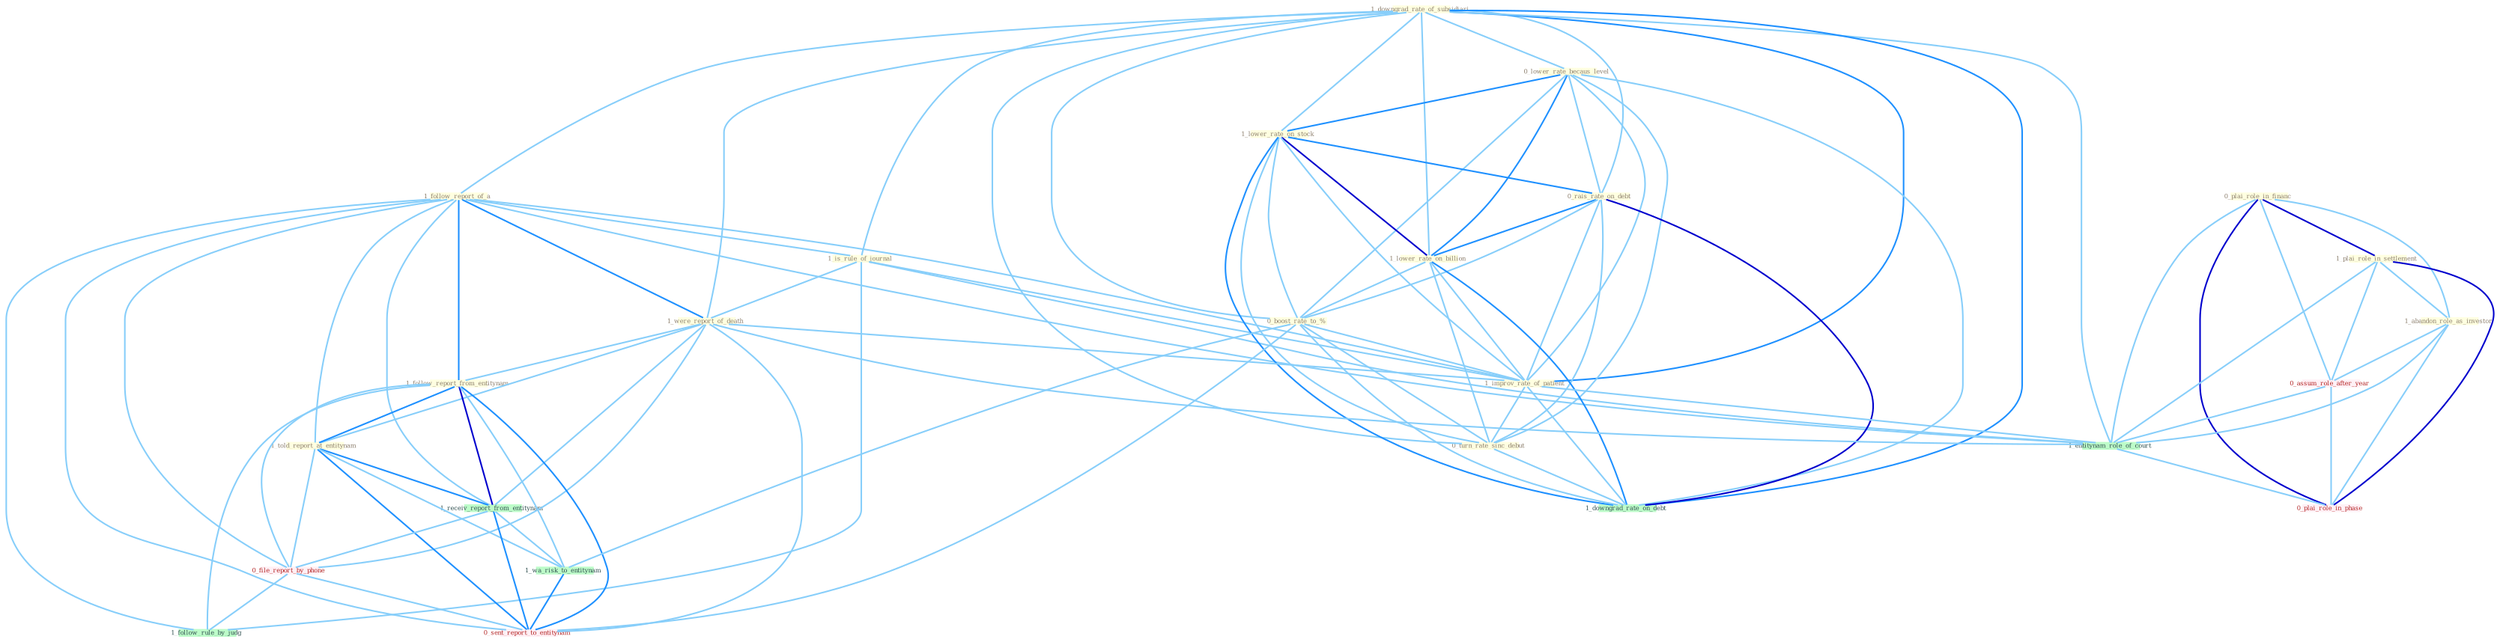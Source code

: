 Graph G{ 
    node
    [shape=polygon,style=filled,width=.5,height=.06,color="#BDFCC9",fixedsize=true,fontsize=4,
    fontcolor="#2f4f4f"];
    {node
    [color="#ffffe0", fontcolor="#8b7d6b"] "1_downgrad_rate_of_subsidiari " "1_follow_report_of_a " "1_is_rule_of_journal " "0_lower_rate_becaus_level " "1_lower_rate_on_stock " "0_rais_rate_on_debt " "0_plai_role_in_financ " "1_lower_rate_on_billion " "1_were_report_of_death " "1_follow_report_from_entitynam " "0_boost_rate_to_% " "1_improv_rate_of_patient " "1_plai_role_in_settlement " "0_turn_rate_sinc_debut " "1_told_report_at_entitynam " "1_abandon_role_as_investor "}
{node [color="#fff0f5", fontcolor="#b22222"] "0_assum_role_after_year " "0_file_report_by_phone " "0_sent_report_to_entitynam " "0_plai_role_in_phase "}
edge [color="#B0E2FF"];

	"1_downgrad_rate_of_subsidiari " -- "1_follow_report_of_a " [w="1", color="#87cefa" ];
	"1_downgrad_rate_of_subsidiari " -- "1_is_rule_of_journal " [w="1", color="#87cefa" ];
	"1_downgrad_rate_of_subsidiari " -- "0_lower_rate_becaus_level " [w="1", color="#87cefa" ];
	"1_downgrad_rate_of_subsidiari " -- "1_lower_rate_on_stock " [w="1", color="#87cefa" ];
	"1_downgrad_rate_of_subsidiari " -- "0_rais_rate_on_debt " [w="1", color="#87cefa" ];
	"1_downgrad_rate_of_subsidiari " -- "1_lower_rate_on_billion " [w="1", color="#87cefa" ];
	"1_downgrad_rate_of_subsidiari " -- "1_were_report_of_death " [w="1", color="#87cefa" ];
	"1_downgrad_rate_of_subsidiari " -- "0_boost_rate_to_% " [w="1", color="#87cefa" ];
	"1_downgrad_rate_of_subsidiari " -- "1_improv_rate_of_patient " [w="2", color="#1e90ff" , len=0.8];
	"1_downgrad_rate_of_subsidiari " -- "0_turn_rate_sinc_debut " [w="1", color="#87cefa" ];
	"1_downgrad_rate_of_subsidiari " -- "1_entitynam_role_of_court " [w="1", color="#87cefa" ];
	"1_downgrad_rate_of_subsidiari " -- "1_downgrad_rate_on_debt " [w="2", color="#1e90ff" , len=0.8];
	"1_follow_report_of_a " -- "1_is_rule_of_journal " [w="1", color="#87cefa" ];
	"1_follow_report_of_a " -- "1_were_report_of_death " [w="2", color="#1e90ff" , len=0.8];
	"1_follow_report_of_a " -- "1_follow_report_from_entitynam " [w="2", color="#1e90ff" , len=0.8];
	"1_follow_report_of_a " -- "1_improv_rate_of_patient " [w="1", color="#87cefa" ];
	"1_follow_report_of_a " -- "1_told_report_at_entitynam " [w="1", color="#87cefa" ];
	"1_follow_report_of_a " -- "1_receiv_report_from_entitynam " [w="1", color="#87cefa" ];
	"1_follow_report_of_a " -- "1_entitynam_role_of_court " [w="1", color="#87cefa" ];
	"1_follow_report_of_a " -- "0_file_report_by_phone " [w="1", color="#87cefa" ];
	"1_follow_report_of_a " -- "1_follow_rule_by_judg " [w="1", color="#87cefa" ];
	"1_follow_report_of_a " -- "0_sent_report_to_entitynam " [w="1", color="#87cefa" ];
	"1_is_rule_of_journal " -- "1_were_report_of_death " [w="1", color="#87cefa" ];
	"1_is_rule_of_journal " -- "1_improv_rate_of_patient " [w="1", color="#87cefa" ];
	"1_is_rule_of_journal " -- "1_entitynam_role_of_court " [w="1", color="#87cefa" ];
	"1_is_rule_of_journal " -- "1_follow_rule_by_judg " [w="1", color="#87cefa" ];
	"0_lower_rate_becaus_level " -- "1_lower_rate_on_stock " [w="2", color="#1e90ff" , len=0.8];
	"0_lower_rate_becaus_level " -- "0_rais_rate_on_debt " [w="1", color="#87cefa" ];
	"0_lower_rate_becaus_level " -- "1_lower_rate_on_billion " [w="2", color="#1e90ff" , len=0.8];
	"0_lower_rate_becaus_level " -- "0_boost_rate_to_% " [w="1", color="#87cefa" ];
	"0_lower_rate_becaus_level " -- "1_improv_rate_of_patient " [w="1", color="#87cefa" ];
	"0_lower_rate_becaus_level " -- "0_turn_rate_sinc_debut " [w="1", color="#87cefa" ];
	"0_lower_rate_becaus_level " -- "1_downgrad_rate_on_debt " [w="1", color="#87cefa" ];
	"1_lower_rate_on_stock " -- "0_rais_rate_on_debt " [w="2", color="#1e90ff" , len=0.8];
	"1_lower_rate_on_stock " -- "1_lower_rate_on_billion " [w="3", color="#0000cd" , len=0.6];
	"1_lower_rate_on_stock " -- "0_boost_rate_to_% " [w="1", color="#87cefa" ];
	"1_lower_rate_on_stock " -- "1_improv_rate_of_patient " [w="1", color="#87cefa" ];
	"1_lower_rate_on_stock " -- "0_turn_rate_sinc_debut " [w="1", color="#87cefa" ];
	"1_lower_rate_on_stock " -- "1_downgrad_rate_on_debt " [w="2", color="#1e90ff" , len=0.8];
	"0_rais_rate_on_debt " -- "1_lower_rate_on_billion " [w="2", color="#1e90ff" , len=0.8];
	"0_rais_rate_on_debt " -- "0_boost_rate_to_% " [w="1", color="#87cefa" ];
	"0_rais_rate_on_debt " -- "1_improv_rate_of_patient " [w="1", color="#87cefa" ];
	"0_rais_rate_on_debt " -- "0_turn_rate_sinc_debut " [w="1", color="#87cefa" ];
	"0_rais_rate_on_debt " -- "1_downgrad_rate_on_debt " [w="3", color="#0000cd" , len=0.6];
	"0_plai_role_in_financ " -- "1_plai_role_in_settlement " [w="3", color="#0000cd" , len=0.6];
	"0_plai_role_in_financ " -- "1_abandon_role_as_investor " [w="1", color="#87cefa" ];
	"0_plai_role_in_financ " -- "0_assum_role_after_year " [w="1", color="#87cefa" ];
	"0_plai_role_in_financ " -- "1_entitynam_role_of_court " [w="1", color="#87cefa" ];
	"0_plai_role_in_financ " -- "0_plai_role_in_phase " [w="3", color="#0000cd" , len=0.6];
	"1_lower_rate_on_billion " -- "0_boost_rate_to_% " [w="1", color="#87cefa" ];
	"1_lower_rate_on_billion " -- "1_improv_rate_of_patient " [w="1", color="#87cefa" ];
	"1_lower_rate_on_billion " -- "0_turn_rate_sinc_debut " [w="1", color="#87cefa" ];
	"1_lower_rate_on_billion " -- "1_downgrad_rate_on_debt " [w="2", color="#1e90ff" , len=0.8];
	"1_were_report_of_death " -- "1_follow_report_from_entitynam " [w="1", color="#87cefa" ];
	"1_were_report_of_death " -- "1_improv_rate_of_patient " [w="1", color="#87cefa" ];
	"1_were_report_of_death " -- "1_told_report_at_entitynam " [w="1", color="#87cefa" ];
	"1_were_report_of_death " -- "1_receiv_report_from_entitynam " [w="1", color="#87cefa" ];
	"1_were_report_of_death " -- "1_entitynam_role_of_court " [w="1", color="#87cefa" ];
	"1_were_report_of_death " -- "0_file_report_by_phone " [w="1", color="#87cefa" ];
	"1_were_report_of_death " -- "0_sent_report_to_entitynam " [w="1", color="#87cefa" ];
	"1_follow_report_from_entitynam " -- "1_told_report_at_entitynam " [w="2", color="#1e90ff" , len=0.8];
	"1_follow_report_from_entitynam " -- "1_receiv_report_from_entitynam " [w="3", color="#0000cd" , len=0.6];
	"1_follow_report_from_entitynam " -- "0_file_report_by_phone " [w="1", color="#87cefa" ];
	"1_follow_report_from_entitynam " -- "1_follow_rule_by_judg " [w="1", color="#87cefa" ];
	"1_follow_report_from_entitynam " -- "1_wa_risk_to_entitynam " [w="1", color="#87cefa" ];
	"1_follow_report_from_entitynam " -- "0_sent_report_to_entitynam " [w="2", color="#1e90ff" , len=0.8];
	"0_boost_rate_to_% " -- "1_improv_rate_of_patient " [w="1", color="#87cefa" ];
	"0_boost_rate_to_% " -- "0_turn_rate_sinc_debut " [w="1", color="#87cefa" ];
	"0_boost_rate_to_% " -- "1_downgrad_rate_on_debt " [w="1", color="#87cefa" ];
	"0_boost_rate_to_% " -- "1_wa_risk_to_entitynam " [w="1", color="#87cefa" ];
	"0_boost_rate_to_% " -- "0_sent_report_to_entitynam " [w="1", color="#87cefa" ];
	"1_improv_rate_of_patient " -- "0_turn_rate_sinc_debut " [w="1", color="#87cefa" ];
	"1_improv_rate_of_patient " -- "1_entitynam_role_of_court " [w="1", color="#87cefa" ];
	"1_improv_rate_of_patient " -- "1_downgrad_rate_on_debt " [w="1", color="#87cefa" ];
	"1_plai_role_in_settlement " -- "1_abandon_role_as_investor " [w="1", color="#87cefa" ];
	"1_plai_role_in_settlement " -- "0_assum_role_after_year " [w="1", color="#87cefa" ];
	"1_plai_role_in_settlement " -- "1_entitynam_role_of_court " [w="1", color="#87cefa" ];
	"1_plai_role_in_settlement " -- "0_plai_role_in_phase " [w="3", color="#0000cd" , len=0.6];
	"0_turn_rate_sinc_debut " -- "1_downgrad_rate_on_debt " [w="1", color="#87cefa" ];
	"1_told_report_at_entitynam " -- "1_receiv_report_from_entitynam " [w="2", color="#1e90ff" , len=0.8];
	"1_told_report_at_entitynam " -- "0_file_report_by_phone " [w="1", color="#87cefa" ];
	"1_told_report_at_entitynam " -- "1_wa_risk_to_entitynam " [w="1", color="#87cefa" ];
	"1_told_report_at_entitynam " -- "0_sent_report_to_entitynam " [w="2", color="#1e90ff" , len=0.8];
	"1_abandon_role_as_investor " -- "0_assum_role_after_year " [w="1", color="#87cefa" ];
	"1_abandon_role_as_investor " -- "1_entitynam_role_of_court " [w="1", color="#87cefa" ];
	"1_abandon_role_as_investor " -- "0_plai_role_in_phase " [w="1", color="#87cefa" ];
	"1_receiv_report_from_entitynam " -- "0_file_report_by_phone " [w="1", color="#87cefa" ];
	"1_receiv_report_from_entitynam " -- "1_wa_risk_to_entitynam " [w="1", color="#87cefa" ];
	"1_receiv_report_from_entitynam " -- "0_sent_report_to_entitynam " [w="2", color="#1e90ff" , len=0.8];
	"0_assum_role_after_year " -- "1_entitynam_role_of_court " [w="1", color="#87cefa" ];
	"0_assum_role_after_year " -- "0_plai_role_in_phase " [w="1", color="#87cefa" ];
	"1_entitynam_role_of_court " -- "0_plai_role_in_phase " [w="1", color="#87cefa" ];
	"0_file_report_by_phone " -- "1_follow_rule_by_judg " [w="1", color="#87cefa" ];
	"0_file_report_by_phone " -- "0_sent_report_to_entitynam " [w="1", color="#87cefa" ];
	"1_wa_risk_to_entitynam " -- "0_sent_report_to_entitynam " [w="2", color="#1e90ff" , len=0.8];
}